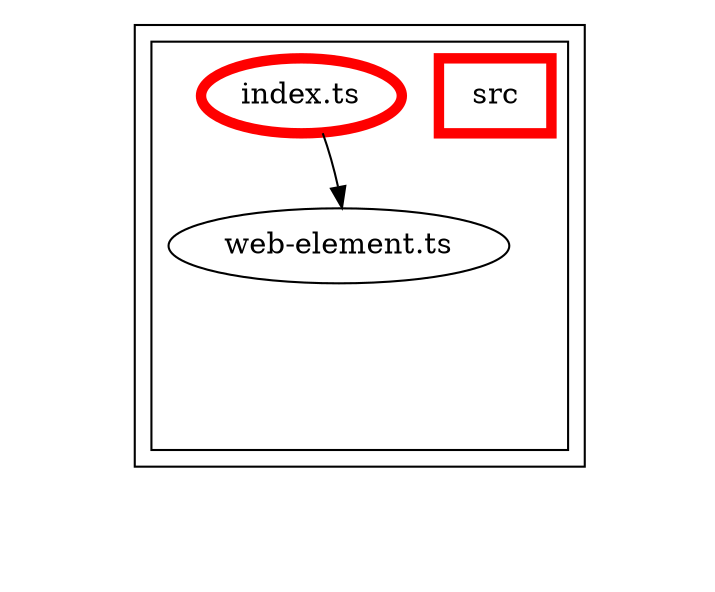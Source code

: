 digraph "dependency-graph-[object Object]" {
  compound = true;
  "dependency-graph-[object Object]" [
    style = "invis";
  ];
  "src/web-element.ts";
  subgraph "cluster_src" {
    color = "#000000";
    label = "";
    "name_src" [
      penwidth = 5;
      shape = "rectangle";
      color = "#ff0000";
      label = "src";
    ];
    "exit_src" [
      style = "invis";
    ];
    subgraph "cluster_src" {
      color = "#000000";
      label = "";
      "name_src" [
        penwidth = 5;
        shape = "rectangle";
        color = "#ff0000";
        label = "src";
      ];
      "exit_src" [
        style = "invis";
      ];
      "src/index.ts" [
        label = "index.ts";
        color = "#ff0000";
        penwidth = 5;
      ];
      "src/web-element.ts" [
        label = "web-element.ts";
      ];
      "src/index.ts" -> "exit_src" [
        style = "invis";
      ];
      "src/web-element.ts" -> "exit_src" [
        style = "invis";
      ];
    }
    "exit_src" -> "exit_src" [
      style = "invis";
    ];
    "exit_src" -> "exit_src" [
      style = "invis";
    ];
  }
  "exit_src" -> "dependency-graph-[object Object]" [
    style = "invis";
  ];
  "src/index.ts" -> "src/web-element.ts" [
    style = "invis";
  ];
  "src/index.ts" -> "src/web-element.ts" [
    style = "solid";
    ltail = "cluster_src/index.ts";
    lhead = "cluster_src/web-element.ts";
    color = "black";
  ];
}